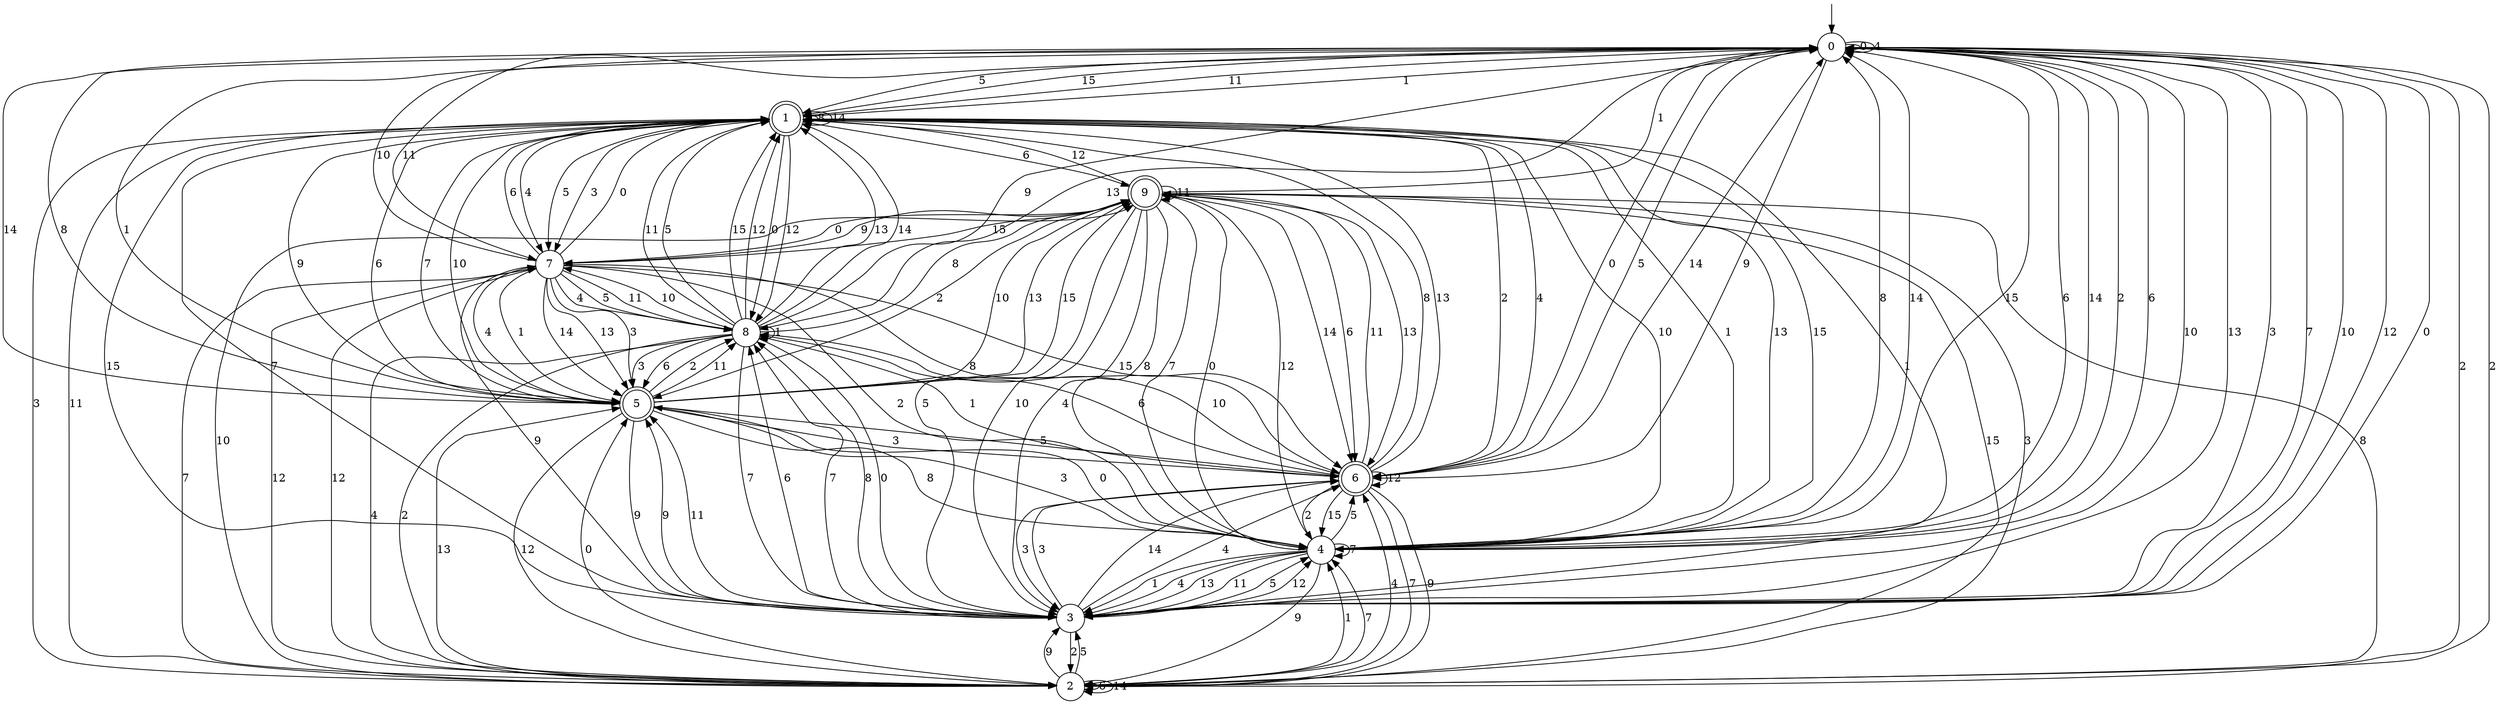 digraph g {

	s0 [shape="circle" label="0"];
	s1 [shape="doublecircle" label="1"];
	s2 [shape="circle" label="2"];
	s3 [shape="circle" label="3"];
	s4 [shape="circle" label="4"];
	s5 [shape="doublecircle" label="5"];
	s6 [shape="doublecircle" label="6"];
	s7 [shape="circle" label="7"];
	s8 [shape="circle" label="8"];
	s9 [shape="doublecircle" label="9"];
	s0 -> s0 [label="0"];
	s0 -> s1 [label="1"];
	s0 -> s2 [label="2"];
	s0 -> s3 [label="3"];
	s0 -> s0 [label="4"];
	s0 -> s1 [label="5"];
	s0 -> s4 [label="6"];
	s0 -> s3 [label="7"];
	s0 -> s5 [label="8"];
	s0 -> s6 [label="9"];
	s0 -> s3 [label="10"];
	s0 -> s7 [label="11"];
	s0 -> s3 [label="12"];
	s0 -> s8 [label="13"];
	s0 -> s4 [label="14"];
	s0 -> s1 [label="15"];
	s1 -> s8 [label="0"];
	s1 -> s4 [label="1"];
	s1 -> s6 [label="2"];
	s1 -> s7 [label="3"];
	s1 -> s7 [label="4"];
	s1 -> s7 [label="5"];
	s1 -> s9 [label="6"];
	s1 -> s3 [label="7"];
	s1 -> s1 [label="8"];
	s1 -> s5 [label="9"];
	s1 -> s5 [label="10"];
	s1 -> s0 [label="11"];
	s1 -> s8 [label="12"];
	s1 -> s4 [label="13"];
	s1 -> s1 [label="14"];
	s1 -> s4 [label="15"];
	s2 -> s5 [label="0"];
	s2 -> s4 [label="1"];
	s2 -> s0 [label="2"];
	s2 -> s1 [label="3"];
	s2 -> s6 [label="4"];
	s2 -> s3 [label="5"];
	s2 -> s2 [label="6"];
	s2 -> s4 [label="7"];
	s2 -> s9 [label="8"];
	s2 -> s3 [label="9"];
	s2 -> s9 [label="10"];
	s2 -> s1 [label="11"];
	s2 -> s7 [label="12"];
	s2 -> s5 [label="13"];
	s2 -> s2 [label="14"];
	s2 -> s9 [label="15"];
	s3 -> s0 [label="0"];
	s3 -> s1 [label="1"];
	s3 -> s2 [label="2"];
	s3 -> s6 [label="3"];
	s3 -> s6 [label="4"];
	s3 -> s4 [label="5"];
	s3 -> s8 [label="6"];
	s3 -> s8 [label="7"];
	s3 -> s8 [label="8"];
	s3 -> s5 [label="9"];
	s3 -> s0 [label="10"];
	s3 -> s5 [label="11"];
	s3 -> s4 [label="12"];
	s3 -> s0 [label="13"];
	s3 -> s6 [label="14"];
	s3 -> s1 [label="15"];
	s4 -> s9 [label="0"];
	s4 -> s3 [label="1"];
	s4 -> s0 [label="2"];
	s4 -> s5 [label="3"];
	s4 -> s3 [label="4"];
	s4 -> s6 [label="5"];
	s4 -> s0 [label="6"];
	s4 -> s4 [label="7"];
	s4 -> s0 [label="8"];
	s4 -> s2 [label="9"];
	s4 -> s1 [label="10"];
	s4 -> s3 [label="11"];
	s4 -> s9 [label="12"];
	s4 -> s3 [label="13"];
	s4 -> s0 [label="14"];
	s4 -> s0 [label="15"];
	s5 -> s4 [label="0"];
	s5 -> s0 [label="1"];
	s5 -> s8 [label="2"];
	s5 -> s6 [label="3"];
	s5 -> s7 [label="4"];
	s5 -> s6 [label="5"];
	s5 -> s1 [label="6"];
	s5 -> s1 [label="7"];
	s5 -> s4 [label="8"];
	s5 -> s3 [label="9"];
	s5 -> s9 [label="10"];
	s5 -> s8 [label="11"];
	s5 -> s2 [label="12"];
	s5 -> s9 [label="13"];
	s5 -> s0 [label="14"];
	s5 -> s9 [label="15"];
	s6 -> s0 [label="0"];
	s6 -> s8 [label="1"];
	s6 -> s4 [label="2"];
	s6 -> s3 [label="3"];
	s6 -> s1 [label="4"];
	s6 -> s0 [label="5"];
	s6 -> s8 [label="6"];
	s6 -> s2 [label="7"];
	s6 -> s1 [label="8"];
	s6 -> s2 [label="9"];
	s6 -> s8 [label="10"];
	s6 -> s9 [label="11"];
	s6 -> s6 [label="12"];
	s6 -> s1 [label="13"];
	s6 -> s0 [label="14"];
	s6 -> s4 [label="15"];
	s7 -> s1 [label="0"];
	s7 -> s5 [label="1"];
	s7 -> s4 [label="2"];
	s7 -> s5 [label="3"];
	s7 -> s8 [label="4"];
	s7 -> s8 [label="5"];
	s7 -> s1 [label="6"];
	s7 -> s2 [label="7"];
	s7 -> s6 [label="8"];
	s7 -> s3 [label="9"];
	s7 -> s0 [label="10"];
	s7 -> s8 [label="11"];
	s7 -> s2 [label="12"];
	s7 -> s5 [label="13"];
	s7 -> s5 [label="14"];
	s7 -> s6 [label="15"];
	s8 -> s3 [label="0"];
	s8 -> s8 [label="1"];
	s8 -> s2 [label="2"];
	s8 -> s5 [label="3"];
	s8 -> s2 [label="4"];
	s8 -> s1 [label="5"];
	s8 -> s5 [label="6"];
	s8 -> s3 [label="7"];
	s8 -> s9 [label="8"];
	s8 -> s0 [label="9"];
	s8 -> s7 [label="10"];
	s8 -> s1 [label="11"];
	s8 -> s1 [label="12"];
	s8 -> s1 [label="13"];
	s8 -> s1 [label="14"];
	s8 -> s1 [label="15"];
	s9 -> s7 [label="0"];
	s9 -> s0 [label="1"];
	s9 -> s5 [label="2"];
	s9 -> s2 [label="3"];
	s9 -> s3 [label="4"];
	s9 -> s3 [label="5"];
	s9 -> s6 [label="6"];
	s9 -> s4 [label="7"];
	s9 -> s4 [label="8"];
	s9 -> s7 [label="9"];
	s9 -> s3 [label="10"];
	s9 -> s9 [label="11"];
	s9 -> s1 [label="12"];
	s9 -> s6 [label="13"];
	s9 -> s6 [label="14"];
	s9 -> s7 [label="15"];

__start0 [label="" shape="none" width="0" height="0"];
__start0 -> s0;

}
